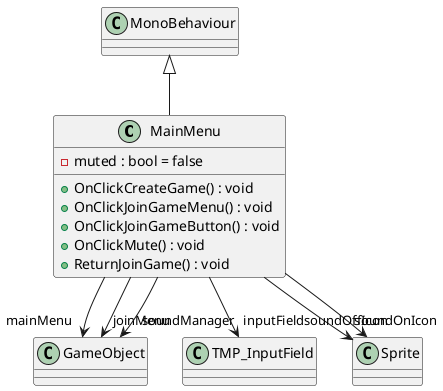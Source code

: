 @startuml
class MainMenu {
    - muted : bool = false
    + OnClickCreateGame() : void
    + OnClickJoinGameMenu() : void
    + OnClickJoinGameButton() : void
    + OnClickMute() : void
    + ReturnJoinGame() : void
}
MonoBehaviour <|-- MainMenu
MainMenu --> "mainMenu" GameObject
MainMenu --> "joinMenu" GameObject
MainMenu --> "inputField" TMP_InputField
MainMenu --> "soundManager" GameObject
MainMenu --> "soundOnIcon" Sprite
MainMenu --> "soundOffIcon" Sprite
@enduml
